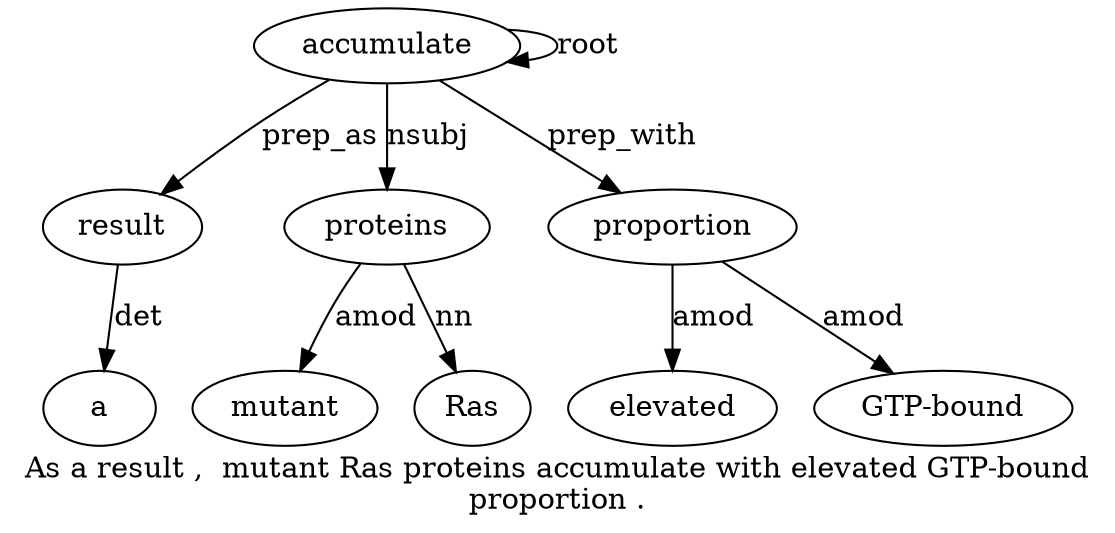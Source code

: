 digraph "As a result ,  mutant Ras proteins accumulate with elevated GTP-bound proportion ." {
label="As a result ,  mutant Ras proteins accumulate with elevated GTP-bound
proportion .";
result3 [style=filled, fillcolor=white, label=result];
a2 [style=filled, fillcolor=white, label=a];
result3 -> a2  [label=det];
accumulate8 [style=filled, fillcolor=white, label=accumulate];
accumulate8 -> result3  [label=prep_as];
proteins7 [style=filled, fillcolor=white, label=proteins];
mutant5 [style=filled, fillcolor=white, label=mutant];
proteins7 -> mutant5  [label=amod];
Ras6 [style=filled, fillcolor=white, label=Ras];
proteins7 -> Ras6  [label=nn];
accumulate8 -> proteins7  [label=nsubj];
accumulate8 -> accumulate8  [label=root];
proportion12 [style=filled, fillcolor=white, label=proportion];
elevated10 [style=filled, fillcolor=white, label=elevated];
proportion12 -> elevated10  [label=amod];
"GTP-bound11" [style=filled, fillcolor=white, label="GTP-bound"];
proportion12 -> "GTP-bound11"  [label=amod];
accumulate8 -> proportion12  [label=prep_with];
}
